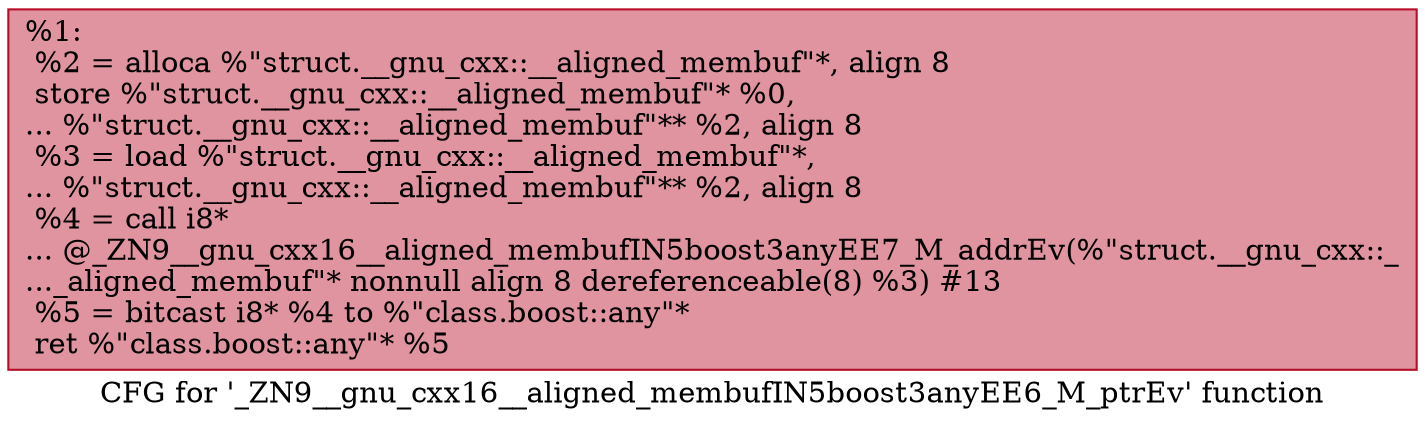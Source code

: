 digraph "CFG for '_ZN9__gnu_cxx16__aligned_membufIN5boost3anyEE6_M_ptrEv' function" {
	label="CFG for '_ZN9__gnu_cxx16__aligned_membufIN5boost3anyEE6_M_ptrEv' function";

	Node0x55dea68aec20 [shape=record,color="#b70d28ff", style=filled, fillcolor="#b70d2870",label="{%1:\l  %2 = alloca %\"struct.__gnu_cxx::__aligned_membuf\"*, align 8\l  store %\"struct.__gnu_cxx::__aligned_membuf\"* %0,\l... %\"struct.__gnu_cxx::__aligned_membuf\"** %2, align 8\l  %3 = load %\"struct.__gnu_cxx::__aligned_membuf\"*,\l... %\"struct.__gnu_cxx::__aligned_membuf\"** %2, align 8\l  %4 = call i8*\l... @_ZN9__gnu_cxx16__aligned_membufIN5boost3anyEE7_M_addrEv(%\"struct.__gnu_cxx::_\l..._aligned_membuf\"* nonnull align 8 dereferenceable(8) %3) #13\l  %5 = bitcast i8* %4 to %\"class.boost::any\"*\l  ret %\"class.boost::any\"* %5\l}"];
}
